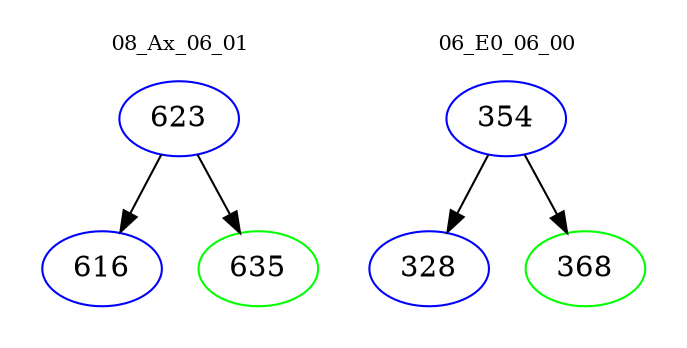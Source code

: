 digraph{
subgraph cluster_0 {
color = white
label = "08_Ax_06_01";
fontsize=10;
T0_623 [label="623", color="blue"]
T0_623 -> T0_616 [color="black"]
T0_616 [label="616", color="blue"]
T0_623 -> T0_635 [color="black"]
T0_635 [label="635", color="green"]
}
subgraph cluster_1 {
color = white
label = "06_E0_06_00";
fontsize=10;
T1_354 [label="354", color="blue"]
T1_354 -> T1_328 [color="black"]
T1_328 [label="328", color="blue"]
T1_354 -> T1_368 [color="black"]
T1_368 [label="368", color="green"]
}
}
